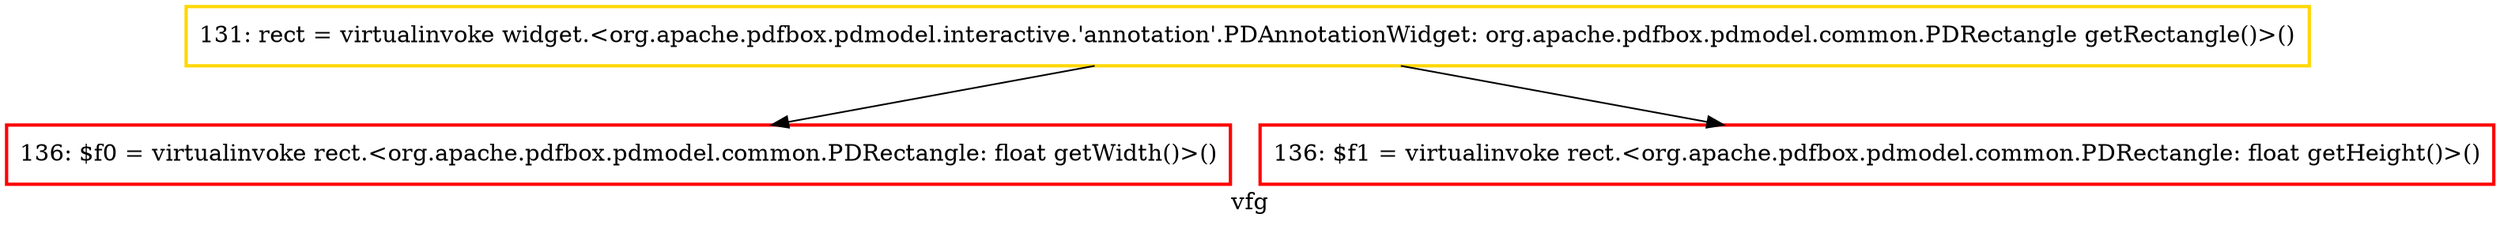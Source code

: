 digraph "vfg" {
    label="vfg";
node [shape=box];
"131: rect = virtualinvoke widget.<org.apache.pdfbox.pdmodel.interactive.'annotation'.PDAnnotationWidget: org.apache.pdfbox.pdmodel.common.PDRectangle getRectangle()>()" [style=bold] [color=gold]
"136: $f0 = virtualinvoke rect.<org.apache.pdfbox.pdmodel.common.PDRectangle: float getWidth()>()" [style=bold] [color=red]
"136: $f1 = virtualinvoke rect.<org.apache.pdfbox.pdmodel.common.PDRectangle: float getHeight()>()" [style=bold] [color=red]
"131: rect = virtualinvoke widget.<org.apache.pdfbox.pdmodel.interactive.'annotation'.PDAnnotationWidget: org.apache.pdfbox.pdmodel.common.PDRectangle getRectangle()>()"->"136: $f0 = virtualinvoke rect.<org.apache.pdfbox.pdmodel.common.PDRectangle: float getWidth()>()";

"131: rect = virtualinvoke widget.<org.apache.pdfbox.pdmodel.interactive.'annotation'.PDAnnotationWidget: org.apache.pdfbox.pdmodel.common.PDRectangle getRectangle()>()"->"136: $f1 = virtualinvoke rect.<org.apache.pdfbox.pdmodel.common.PDRectangle: float getHeight()>()";

}